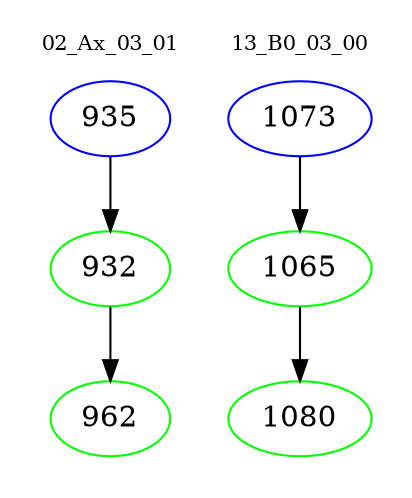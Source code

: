 digraph{
subgraph cluster_0 {
color = white
label = "02_Ax_03_01";
fontsize=10;
T0_935 [label="935", color="blue"]
T0_935 -> T0_932 [color="black"]
T0_932 [label="932", color="green"]
T0_932 -> T0_962 [color="black"]
T0_962 [label="962", color="green"]
}
subgraph cluster_1 {
color = white
label = "13_B0_03_00";
fontsize=10;
T1_1073 [label="1073", color="blue"]
T1_1073 -> T1_1065 [color="black"]
T1_1065 [label="1065", color="green"]
T1_1065 -> T1_1080 [color="black"]
T1_1080 [label="1080", color="green"]
}
}
